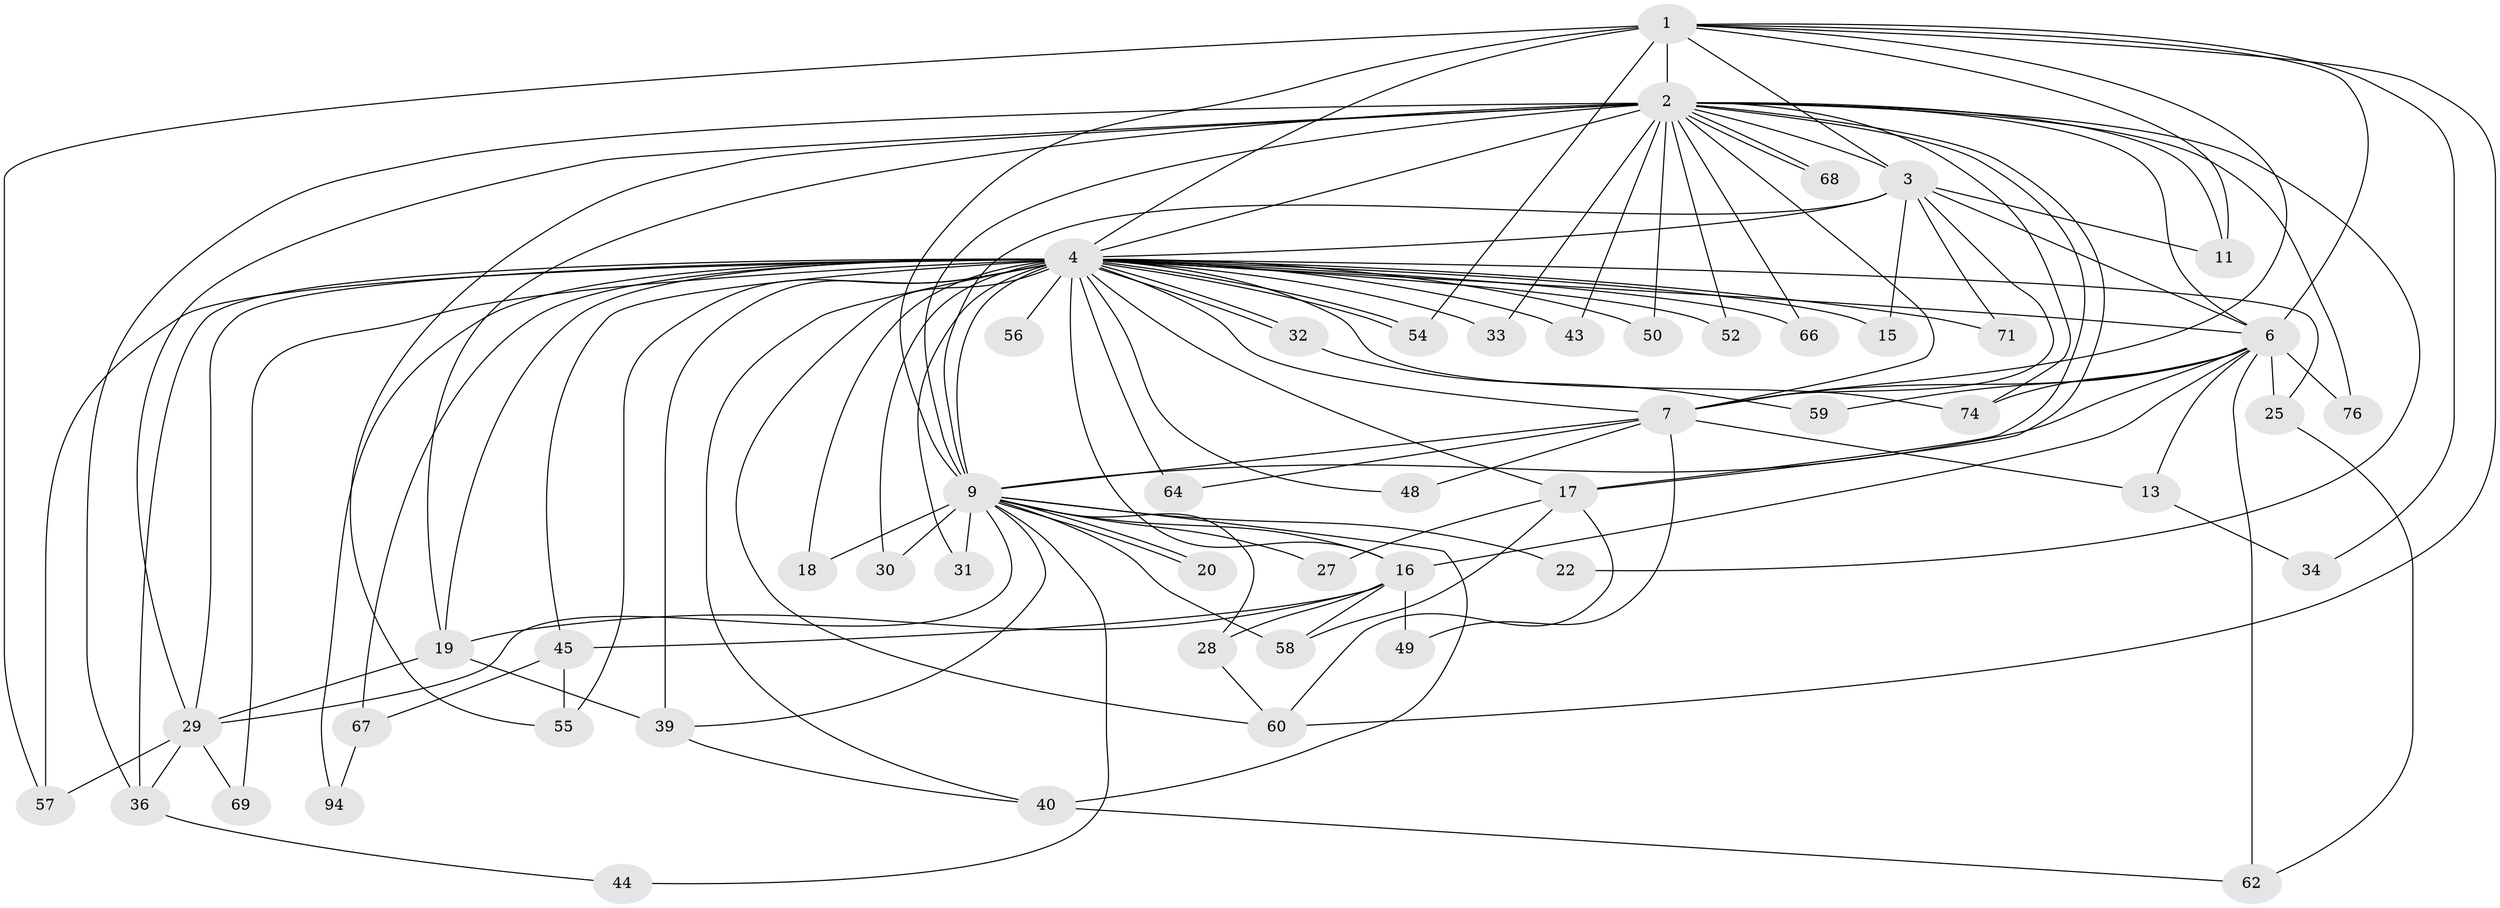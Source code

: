 // original degree distribution, {15: 0.009523809523809525, 19: 0.009523809523809525, 16: 0.009523809523809525, 31: 0.009523809523809525, 22: 0.009523809523809525, 21: 0.01904761904761905, 13: 0.009523809523809525, 24: 0.01904761904761905, 3: 0.1619047619047619, 5: 0.047619047619047616, 2: 0.5523809523809524, 9: 0.009523809523809525, 6: 0.01904761904761905, 4: 0.10476190476190476, 7: 0.009523809523809525}
// Generated by graph-tools (version 1.1) at 2025/14/03/09/25 04:14:09]
// undirected, 52 vertices, 127 edges
graph export_dot {
graph [start="1"]
  node [color=gray90,style=filled];
  1;
  2 [super="+5+75+84+101"];
  3 [super="+77+89+90"];
  4 [super="+82+79+87+88+8+14+35+21+41"];
  6 [super="+12+95"];
  7;
  9 [super="+10"];
  11 [super="+93"];
  13;
  15;
  16;
  17 [super="+105+83+70"];
  18;
  19;
  20;
  22;
  25;
  27;
  28;
  29 [super="+51"];
  30;
  31;
  32;
  33;
  34;
  36;
  39 [super="+100+97"];
  40 [super="+91"];
  43;
  44;
  45 [super="+46+63"];
  48;
  49;
  50;
  52;
  54 [super="+61"];
  55;
  56;
  57;
  58 [super="+80"];
  59;
  60 [super="+73"];
  62;
  64;
  66;
  67;
  68;
  69;
  71;
  74;
  76;
  94;
  1 -- 2 [weight=2];
  1 -- 3 [weight=2];
  1 -- 4 [weight=2];
  1 -- 6;
  1 -- 7;
  1 -- 9 [weight=2];
  1 -- 11;
  1 -- 34;
  1 -- 57;
  1 -- 60;
  1 -- 54;
  2 -- 3 [weight=3];
  2 -- 4 [weight=7];
  2 -- 6 [weight=3];
  2 -- 7 [weight=2];
  2 -- 9 [weight=5];
  2 -- 17;
  2 -- 17;
  2 -- 22;
  2 -- 43;
  2 -- 55;
  2 -- 68;
  2 -- 68;
  2 -- 66;
  2 -- 11;
  2 -- 76;
  2 -- 19;
  2 -- 33;
  2 -- 50;
  2 -- 52;
  2 -- 36;
  2 -- 74;
  2 -- 29;
  3 -- 4 [weight=3];
  3 -- 6 [weight=2];
  3 -- 7;
  3 -- 9 [weight=2];
  3 -- 15;
  3 -- 71;
  3 -- 11;
  4 -- 6 [weight=4];
  4 -- 7 [weight=2];
  4 -- 9 [weight=10];
  4 -- 15;
  4 -- 30;
  4 -- 31 [weight=2];
  4 -- 32 [weight=2];
  4 -- 32;
  4 -- 33;
  4 -- 45 [weight=2];
  4 -- 54;
  4 -- 54;
  4 -- 55;
  4 -- 56 [weight=2];
  4 -- 71;
  4 -- 74;
  4 -- 16 [weight=2];
  4 -- 19;
  4 -- 64;
  4 -- 66;
  4 -- 69;
  4 -- 18;
  4 -- 25;
  4 -- 94;
  4 -- 36;
  4 -- 39 [weight=2];
  4 -- 52;
  4 -- 48;
  4 -- 43;
  4 -- 67 [weight=2];
  4 -- 17;
  4 -- 40;
  4 -- 60;
  4 -- 29;
  4 -- 57 [weight=2];
  4 -- 50;
  6 -- 7;
  6 -- 9 [weight=4];
  6 -- 13;
  6 -- 16;
  6 -- 25;
  6 -- 59;
  6 -- 62;
  6 -- 76;
  6 -- 74;
  7 -- 9 [weight=2];
  7 -- 13;
  7 -- 48;
  7 -- 49;
  7 -- 64;
  9 -- 18;
  9 -- 20;
  9 -- 20;
  9 -- 22;
  9 -- 27;
  9 -- 29;
  9 -- 40 [weight=3];
  9 -- 16;
  9 -- 28;
  9 -- 30;
  9 -- 31;
  9 -- 39 [weight=2];
  9 -- 44;
  9 -- 58 [weight=2];
  13 -- 34;
  16 -- 19;
  16 -- 28;
  16 -- 49;
  16 -- 58;
  16 -- 45;
  17 -- 27;
  17 -- 58;
  17 -- 60;
  19 -- 39;
  19 -- 29;
  25 -- 62;
  28 -- 60;
  29 -- 36;
  29 -- 57;
  29 -- 69;
  32 -- 59;
  36 -- 44;
  39 -- 40;
  40 -- 62;
  45 -- 67;
  45 -- 55;
  67 -- 94;
}
